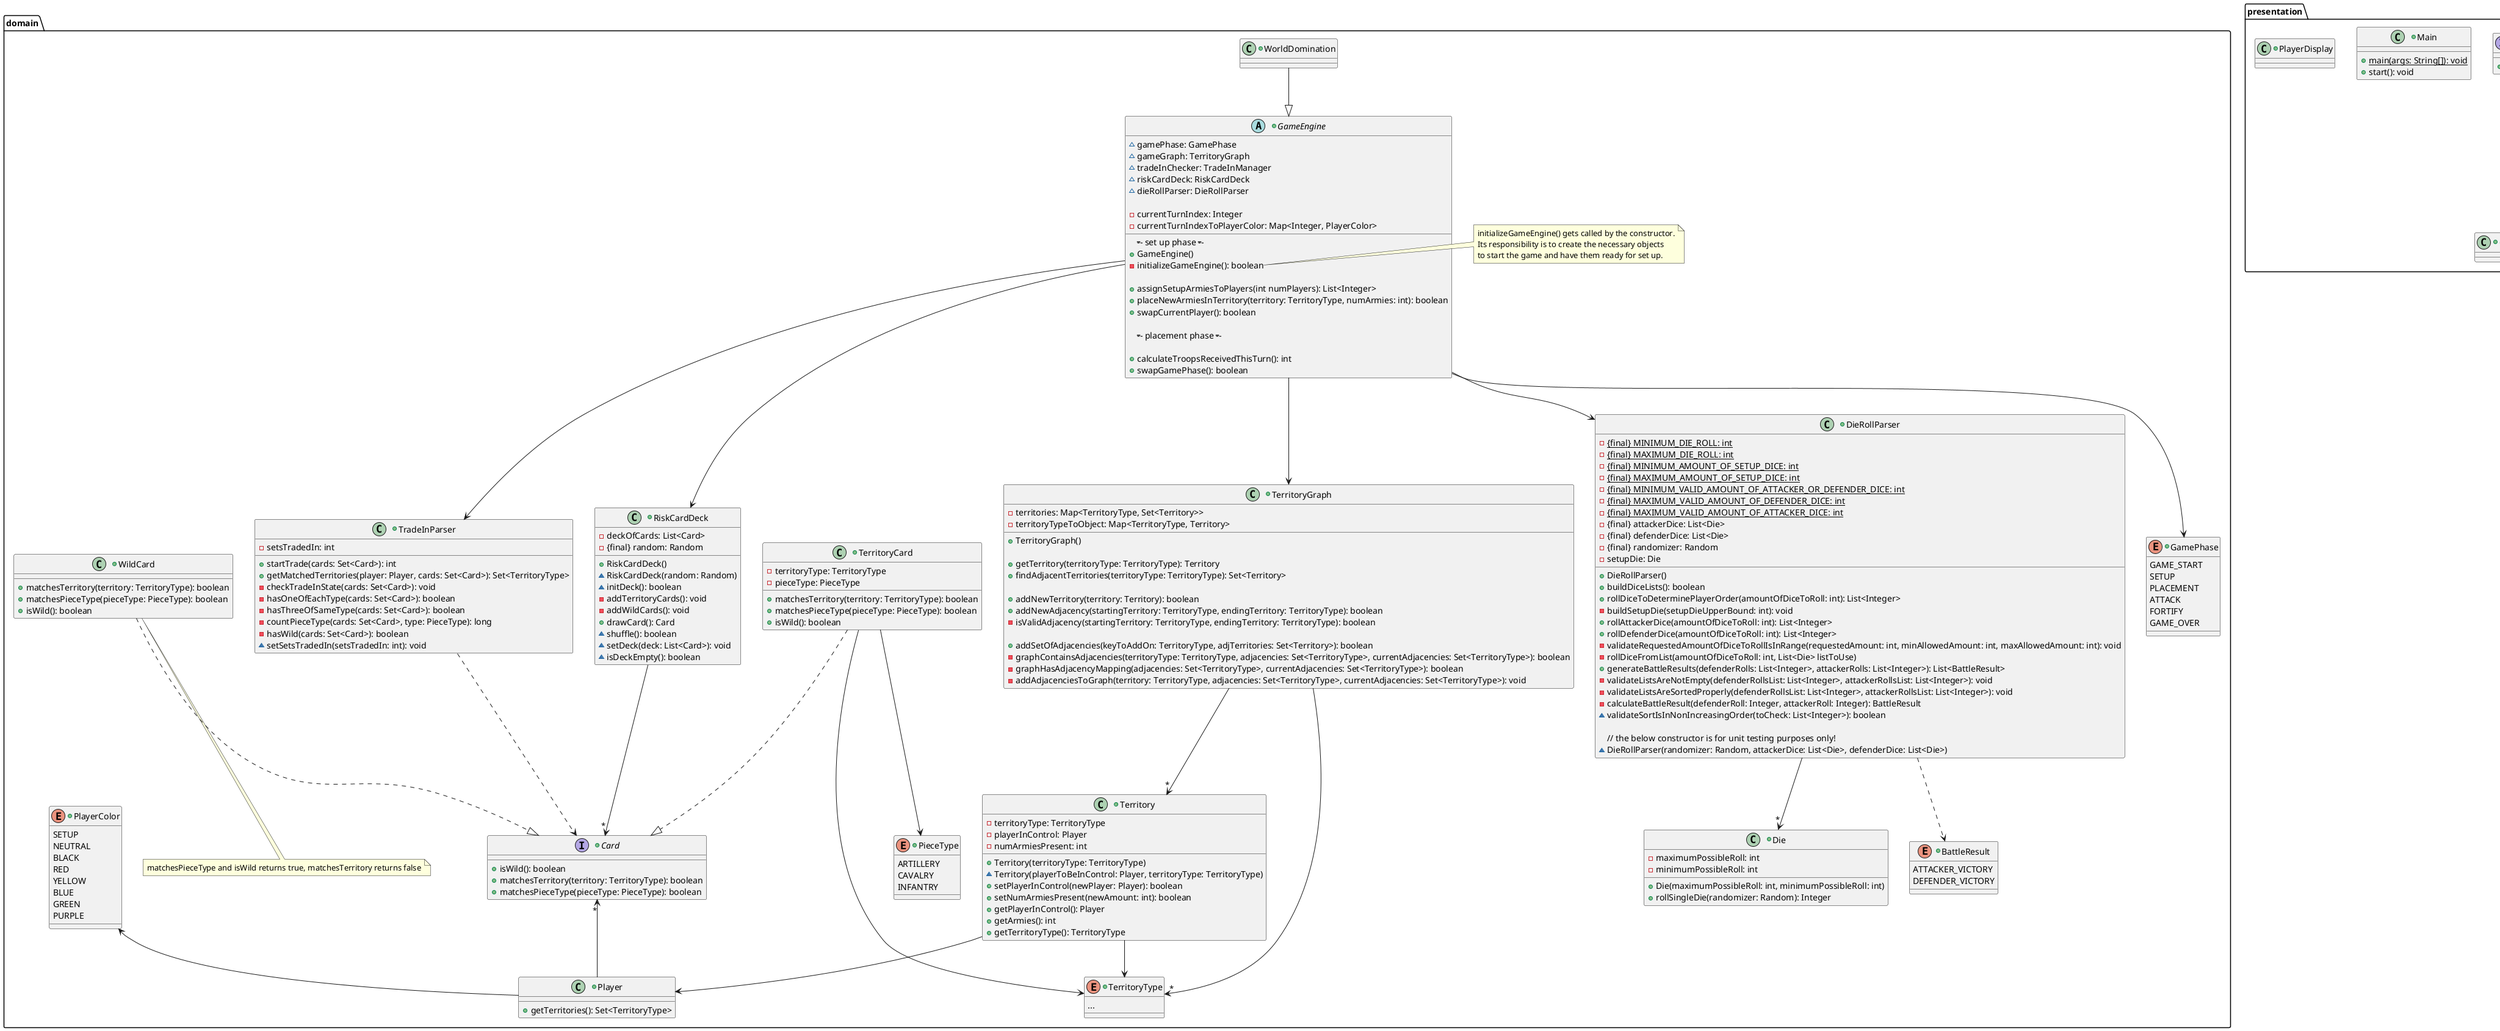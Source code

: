 @startuml RiskDesign

package presentation {
    +class Main {
        +{static} main(args: String[]): void
        +start(): void
    }

    +interface GenericUI {
        +draw(): void
    }

    +class ConcreteUI {

    }

    ConcreteUI .u.|> GenericUI

    +interface GenericController {
        +receiveInput(): void
    }

    +class ConcreteController {

    }

    ConcreteController .u.|> GenericController

    +class PlayerDisplay {

    }

}

package domain {
    +abstract class GameEngine {
        ~gamePhase: GamePhase
        ~gameGraph: TerritoryGraph
        ~tradeInChecker: TradeInManager
        ~riskCardDeck: RiskCardDeck
        ~dieRollParser: DieRollParser

        -currentTurnIndex: Integer
        -currentTurnIndexToPlayerColor: Map<Integer, PlayerColor>

        {method} ------ set up phase ------
        +GameEngine()
        -initializeGameEngine(): boolean

        +assignSetupArmiesToPlayers(int numPlayers): List<Integer>
        +placeNewArmiesInTerritory(territory: TerritoryType, numArmies: int): boolean
        +swapCurrentPlayer(): boolean

        {method} ------ placement phase ------

        +calculateTroopsReceivedThisTurn(): int
        +swapGamePhase(): boolean

    }

    note right of GameEngine::initializeGameEngine
        initializeGameEngine() gets called by the constructor.
        Its responsibility is to create the necessary objects
        to start the game and have them ready for set up.
    end note

    +class WorldDomination {

    }

    +enum GamePhase {
        GAME_START
        SETUP
        PLACEMENT
        ATTACK
        FORTIFY
        GAME_OVER
    }

    GameEngine --> GamePhase
    GameEngine --> TerritoryGraph
    GameEngine --> RiskCardDeck
    GameEngine --> TradeInParser
    GameEngine --> DieRollParser

    WorldDomination --|> GameEngine

    +class RiskCardDeck {
        -deckOfCards: List<Card>
        -{final} random: Random
        +RiskCardDeck()
        ~RiskCardDeck(random: Random)
        ~initDeck(): boolean
        -addTerritoryCards(): void
        -addWildCards(): void
        +drawCard(): Card
        ~shuffle(): boolean
        ~setDeck(deck: List<Card>): void
        ~isDeckEmpty(): boolean
    }

    +class Die {
        -maximumPossibleRoll: int
        -minimumPossibleRoll: int
        +Die(maximumPossibleRoll: int, minimumPossibleRoll: int)
        +rollSingleDie(randomizer: Random): Integer
    }

    +class DieRollParser {
        -{static} {final} MINIMUM_DIE_ROLL: int
        -{static} {final} MAXIMUM_DIE_ROLL: int
        -{static} {final} MINIMUM_AMOUNT_OF_SETUP_DICE: int
        -{static} {final} MAXIMUM_AMOUNT_OF_SETUP_DICE: int
        -{static} {final} MINIMUM_VALID_AMOUNT_OF_ATTACKER_OR_DEFENDER_DICE: int
        -{static} {final} MAXIMUM_VALID_AMOUNT_OF_DEFENDER_DICE: int
        -{static} {final} MAXIMUM_VALID_AMOUNT_OF_ATTACKER_DICE: int
        -{final} attackerDice: List<Die>
        -{final} defenderDice: List<Die>
        -{final} randomizer: Random
        -setupDie: Die

        +DieRollParser()
        +buildDiceLists(): boolean
        +rollDiceToDeterminePlayerOrder(amountOfDiceToRoll: int): List<Integer>
        -buildSetupDie(setupDieUpperBound: int): void
        +rollAttackerDice(amountOfDiceToRoll: int): List<Integer>
        +rollDefenderDice(amountOfDiceToRoll: int): List<Integer>
        -validateRequestedAmountOfDiceToRollIsInRange(requestedAmount: int, minAllowedAmount: int, maxAllowedAmount: int): void
        -rollDiceFromList(amountOfDiceToRoll: int, List<Die> listToUse)
        +generateBattleResults(defenderRolls: List<Integer>, attackerRolls: List<Integer>): List<BattleResult>
        -validateListsAreNotEmpty(defenderRollsList: List<Integer>, attackerRollsList: List<Integer>): void
        -validateListsAreSortedProperly(defenderRollsList: List<Integer>, attackerRollsList: List<Integer>): void
        -calculateBattleResult(defenderRoll: Integer, attackerRoll: Integer): BattleResult
        ~validateSortIsInNonIncreasingOrder(toCheck: List<Integer>): boolean

        // {method} the below constructor is for unit testing purposes only!
        ~DieRollParser(randomizer: Random, attackerDice: List<Die>, defenderDice: List<Die>)
    }

    DieRollParser --> "*" Die
    DieRollParser ..> BattleResult

    +enum BattleResult {
        ATTACKER_VICTORY
        DEFENDER_VICTORY
    }


    +class TradeInParser {
        -setsTradedIn: int
        +startTrade(cards: Set<Card>): int
        +getMatchedTerritories(player: Player, cards: Set<Card>): Set<TerritoryType>
        -checkTradeInState(cards: Set<Card>): void
        -hasOneOfEachType(cards: Set<Card>): boolean
        -hasThreeOfSameType(cards: Set<Card>): boolean
        -countPieceType(cards: Set<Card>, type: PieceType): long
        -hasWild(cards: Set<Card>): boolean
        ~setSetsTradedIn(setsTradedIn: int): void
    }

    TradeInParser .d.> Card

    +class Player {
        +getTerritories(): Set<TerritoryType>
    }

    Player -u-> "*" Card
    Player -u-> PlayerColor

    +enum PieceType {
        ARTILLERY
        CAVALRY
        INFANTRY
    }

    +interface Card {
        +isWild(): boolean
        +matchesTerritory(territory: TerritoryType): boolean
        +matchesPieceType(pieceType: PieceType): boolean
    }

    +class WildCard {
        +matchesTerritory(territory: TerritoryType): boolean
        +matchesPieceType(pieceType: PieceType): boolean
        +isWild(): boolean
    }

    note "matchesPieceType and isWild returns true, matchesTerritory returns false" as N1
    N1 .u. WildCard

    +class TerritoryCard {
        -territoryType: TerritoryType
        -pieceType: PieceType
        +matchesTerritory(territory: TerritoryType): boolean
        +matchesPieceType(pieceType: PieceType): boolean
        +isWild(): boolean
    }

    TerritoryCard --> PieceType
    TerritoryCard --> TerritoryType

    TerritoryCard ..|> Card
    WildCard ..|> Card
    RiskCardDeck --> "*" Card

    +enum TerritoryType {
        ...
    }

    +class TerritoryGraph {
        -territories: Map<TerritoryType, Set<Territory>>
        -territoryTypeToObject: Map<TerritoryType, Territory>
        +TerritoryGraph()

        +getTerritory(territoryType: TerritoryType): Territory
        +findAdjacentTerritories(territoryType: TerritoryType): Set<Territory>

        +addNewTerritory(territory: Territory): boolean
        +addNewAdjacency(startingTerritory: TerritoryType, endingTerritory: TerritoryType): boolean
        -isValidAdjacency(startingTerritory: TerritoryType, endingTerritory: TerritoryType): boolean

        +addSetOfAdjacencies(keyToAddOn: TerritoryType, adjTerritories: Set<Territory>): boolean
        -graphContainsAdjacencies(territoryType: TerritoryType, adjacencies: Set<TerritoryType>, currentAdjacencies: Set<TerritoryType>): boolean
        -graphHasAdjacencyMapping(adjacencies: Set<TerritoryType>, currentAdjacencies: Set<TerritoryType>): boolean
        -addAdjacenciesToGraph(territory: TerritoryType, adjacencies: Set<TerritoryType>, currentAdjacencies: Set<TerritoryType>): void
    }

    TerritoryGraph --> "*" Territory
    TerritoryGraph --> "*" TerritoryType

    +class Territory {
        -territoryType: TerritoryType
        -playerInControl: Player
        -numArmiesPresent: int

        +Territory(territoryType: TerritoryType)
        ~Territory(playerToBeInControl: Player, territoryType: TerritoryType)
        +setPlayerInControl(newPlayer: Player): boolean 
        +setNumArmiesPresent(newAmount: int): boolean
        +getPlayerInControl(): Player
        +getArmies(): int
        +getTerritoryType(): TerritoryType
    }

    Territory --> Player
    Territory --> TerritoryType

    +enum PlayerColor {
        SETUP
        NEUTRAL
        BLACK
        RED
        YELLOW
        BLUE
        GREEN
        PURPLE
    }

}

package datasource {
    +interface StandardInput {
        +read(): Object
    }

    +class PictureLoader {
        +PictureLoader(filePath: String)
        +read(): Object
    }

    PictureLoader .u.|> StandardInput
}

@enduml